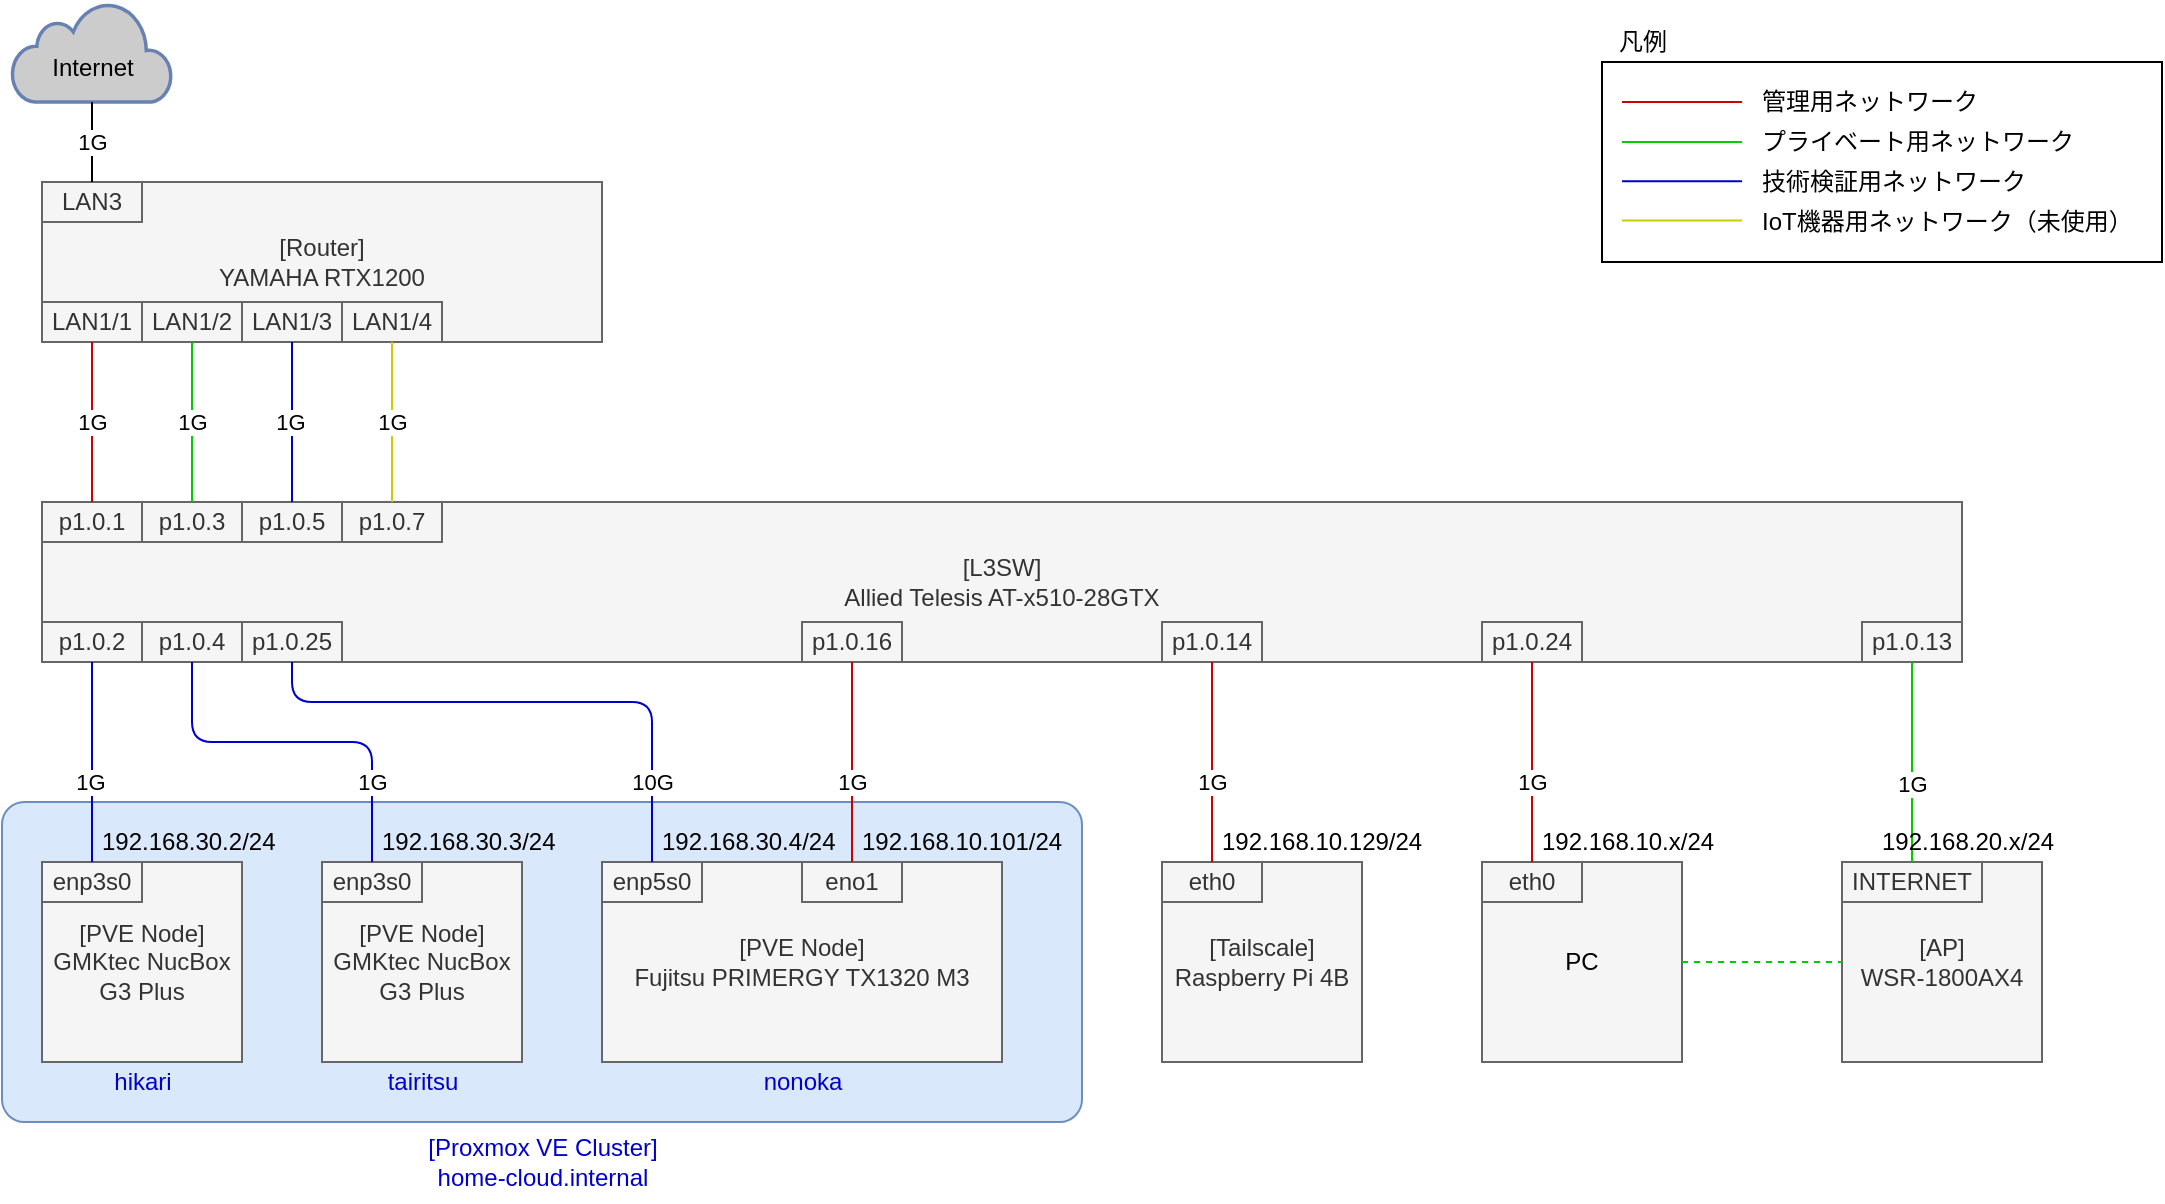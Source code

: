 <mxfile version="28.0.7">
  <diagram name="ページ1" id="17A2yWaMzYBlOyZ701k8">
    <mxGraphModel dx="1425" dy="761" grid="1" gridSize="10" guides="1" tooltips="1" connect="1" arrows="1" fold="1" page="1" pageScale="1" pageWidth="1169" pageHeight="827" math="0" shadow="0">
      <root>
        <mxCell id="0" />
        <mxCell id="1" parent="0" />
        <mxCell id="sUC4uqMQHZRGEPLRxTa1-58" value="" style="rounded=1;whiteSpace=wrap;html=1;fillColor=#dae8fc;strokeColor=#6c8ebf;arcSize=7;" vertex="1" parent="1">
          <mxGeometry x="40" y="430" width="540" height="160" as="geometry" />
        </mxCell>
        <mxCell id="sUC4uqMQHZRGEPLRxTa1-1" value="&lt;div&gt;&lt;br&gt;&lt;/div&gt;Internet" style="html=1;outlineConnect=0;fillColor=#CCCCCC;strokeColor=#6881B3;gradientColor=none;gradientDirection=north;strokeWidth=2;shape=mxgraph.networks.cloud;fontColor=#000000;" vertex="1" parent="1">
          <mxGeometry x="45" y="30" width="80" height="50" as="geometry" />
        </mxCell>
        <mxCell id="sUC4uqMQHZRGEPLRxTa1-2" value="&lt;div&gt;[Router]&lt;/div&gt;YAMAHA RTX1200" style="rounded=0;whiteSpace=wrap;html=1;fillColor=#f5f5f5;strokeColor=#666666;fontColor=#333333;" vertex="1" parent="1">
          <mxGeometry x="60" y="120" width="280" height="80" as="geometry" />
        </mxCell>
        <mxCell id="sUC4uqMQHZRGEPLRxTa1-3" value="LAN3" style="rounded=0;whiteSpace=wrap;html=1;fillColor=#f5f5f5;strokeColor=#666666;fontColor=#333333;" vertex="1" parent="1">
          <mxGeometry x="60" y="120" width="50" height="20" as="geometry" />
        </mxCell>
        <mxCell id="sUC4uqMQHZRGEPLRxTa1-5" value="" style="endArrow=none;html=1;rounded=0;entryX=0.5;entryY=1;entryDx=0;entryDy=0;entryPerimeter=0;exitX=0.5;exitY=0;exitDx=0;exitDy=0;" edge="1" parent="1" source="sUC4uqMQHZRGEPLRxTa1-3" target="sUC4uqMQHZRGEPLRxTa1-1">
          <mxGeometry width="50" height="50" relative="1" as="geometry">
            <mxPoint x="190" y="200" as="sourcePoint" />
            <mxPoint x="240" y="150" as="targetPoint" />
          </mxGeometry>
        </mxCell>
        <mxCell id="sUC4uqMQHZRGEPLRxTa1-89" value="1G" style="edgeLabel;html=1;align=center;verticalAlign=middle;resizable=0;points=[];" vertex="1" connectable="0" parent="sUC4uqMQHZRGEPLRxTa1-5">
          <mxGeometry x="0.036" relative="1" as="geometry">
            <mxPoint as="offset" />
          </mxGeometry>
        </mxCell>
        <mxCell id="sUC4uqMQHZRGEPLRxTa1-6" value="&lt;div&gt;[L3SW]&lt;/div&gt;Allied Telesis AT-x510-28GTX" style="rounded=0;whiteSpace=wrap;html=1;fillColor=#f5f5f5;strokeColor=#666666;fontColor=#333333;" vertex="1" parent="1">
          <mxGeometry x="60" y="280" width="960" height="80" as="geometry" />
        </mxCell>
        <mxCell id="sUC4uqMQHZRGEPLRxTa1-7" value="LAN1/1" style="rounded=0;whiteSpace=wrap;html=1;fillColor=#f5f5f5;strokeColor=#666666;fontColor=#333333;" vertex="1" parent="1">
          <mxGeometry x="60" y="180" width="50" height="20" as="geometry" />
        </mxCell>
        <mxCell id="sUC4uqMQHZRGEPLRxTa1-8" value="LAN1/2" style="rounded=0;whiteSpace=wrap;html=1;fillColor=#f5f5f5;strokeColor=#666666;fontColor=#333333;" vertex="1" parent="1">
          <mxGeometry x="110" y="180" width="50" height="20" as="geometry" />
        </mxCell>
        <mxCell id="sUC4uqMQHZRGEPLRxTa1-9" value="LAN1/3" style="rounded=0;whiteSpace=wrap;html=1;fillColor=#f5f5f5;strokeColor=#666666;fontColor=#333333;" vertex="1" parent="1">
          <mxGeometry x="160" y="180" width="50" height="20" as="geometry" />
        </mxCell>
        <mxCell id="sUC4uqMQHZRGEPLRxTa1-10" value="LAN1/4" style="rounded=0;whiteSpace=wrap;html=1;fillColor=#f5f5f5;strokeColor=#666666;fontColor=#333333;" vertex="1" parent="1">
          <mxGeometry x="210" y="180" width="50" height="20" as="geometry" />
        </mxCell>
        <mxCell id="sUC4uqMQHZRGEPLRxTa1-11" value="p1.0.1" style="rounded=0;whiteSpace=wrap;html=1;fillColor=#f5f5f5;strokeColor=#666666;fontColor=#333333;" vertex="1" parent="1">
          <mxGeometry x="60" y="280" width="50" height="20" as="geometry" />
        </mxCell>
        <mxCell id="sUC4uqMQHZRGEPLRxTa1-12" value="p1.0.3" style="rounded=0;whiteSpace=wrap;html=1;fillColor=#f5f5f5;strokeColor=#666666;fontColor=#333333;" vertex="1" parent="1">
          <mxGeometry x="110" y="280" width="50" height="20" as="geometry" />
        </mxCell>
        <mxCell id="sUC4uqMQHZRGEPLRxTa1-13" value="p1.0.5" style="rounded=0;whiteSpace=wrap;html=1;fillColor=#f5f5f5;strokeColor=#666666;fontColor=#333333;" vertex="1" parent="1">
          <mxGeometry x="160" y="280" width="50" height="20" as="geometry" />
        </mxCell>
        <mxCell id="sUC4uqMQHZRGEPLRxTa1-14" value="p1.0.7" style="rounded=0;whiteSpace=wrap;html=1;fillColor=#f5f5f5;strokeColor=#666666;fontColor=#333333;" vertex="1" parent="1">
          <mxGeometry x="210" y="280" width="50" height="20" as="geometry" />
        </mxCell>
        <mxCell id="sUC4uqMQHZRGEPLRxTa1-15" value="" style="endArrow=none;html=1;rounded=0;entryX=0.5;entryY=1;entryDx=0;entryDy=0;exitX=0.5;exitY=0;exitDx=0;exitDy=0;strokeColor=#CC0000;" edge="1" parent="1" source="sUC4uqMQHZRGEPLRxTa1-11" target="sUC4uqMQHZRGEPLRxTa1-7">
          <mxGeometry width="50" height="50" relative="1" as="geometry">
            <mxPoint x="220" y="250" as="sourcePoint" />
            <mxPoint x="270" y="200" as="targetPoint" />
          </mxGeometry>
        </mxCell>
        <mxCell id="sUC4uqMQHZRGEPLRxTa1-78" value="1G" style="edgeLabel;html=1;align=center;verticalAlign=middle;resizable=0;points=[];" vertex="1" connectable="0" parent="sUC4uqMQHZRGEPLRxTa1-15">
          <mxGeometry x="0.001" relative="1" as="geometry">
            <mxPoint as="offset" />
          </mxGeometry>
        </mxCell>
        <mxCell id="sUC4uqMQHZRGEPLRxTa1-16" value="" style="endArrow=none;html=1;rounded=0;entryX=0.5;entryY=1;entryDx=0;entryDy=0;exitX=0.5;exitY=0;exitDx=0;exitDy=0;strokeColor=#00CC00;" edge="1" parent="1" source="sUC4uqMQHZRGEPLRxTa1-12" target="sUC4uqMQHZRGEPLRxTa1-8">
          <mxGeometry width="50" height="50" relative="1" as="geometry">
            <mxPoint x="220" y="250" as="sourcePoint" />
            <mxPoint x="270" y="200" as="targetPoint" />
          </mxGeometry>
        </mxCell>
        <mxCell id="sUC4uqMQHZRGEPLRxTa1-79" value="1G" style="edgeLabel;html=1;align=center;verticalAlign=middle;resizable=0;points=[];" vertex="1" connectable="0" parent="sUC4uqMQHZRGEPLRxTa1-16">
          <mxGeometry x="0.006" relative="1" as="geometry">
            <mxPoint as="offset" />
          </mxGeometry>
        </mxCell>
        <mxCell id="sUC4uqMQHZRGEPLRxTa1-17" value="" style="endArrow=none;html=1;rounded=0;entryX=0.5;entryY=1;entryDx=0;entryDy=0;exitX=0.5;exitY=0;exitDx=0;exitDy=0;strokeColor=#0000CC;" edge="1" parent="1" source="sUC4uqMQHZRGEPLRxTa1-13" target="sUC4uqMQHZRGEPLRxTa1-9">
          <mxGeometry width="50" height="50" relative="1" as="geometry">
            <mxPoint x="220" y="250" as="sourcePoint" />
            <mxPoint x="270" y="200" as="targetPoint" />
          </mxGeometry>
        </mxCell>
        <mxCell id="sUC4uqMQHZRGEPLRxTa1-80" value="1G" style="edgeLabel;html=1;align=center;verticalAlign=middle;resizable=0;points=[];" vertex="1" connectable="0" parent="sUC4uqMQHZRGEPLRxTa1-17">
          <mxGeometry x="0.006" y="1" relative="1" as="geometry">
            <mxPoint as="offset" />
          </mxGeometry>
        </mxCell>
        <mxCell id="sUC4uqMQHZRGEPLRxTa1-18" value="" style="endArrow=none;html=1;rounded=0;entryX=0.5;entryY=1;entryDx=0;entryDy=0;exitX=0.5;exitY=0;exitDx=0;exitDy=0;strokeColor=#CCCC00;" edge="1" parent="1" source="sUC4uqMQHZRGEPLRxTa1-14" target="sUC4uqMQHZRGEPLRxTa1-10">
          <mxGeometry width="50" height="50" relative="1" as="geometry">
            <mxPoint x="220" y="250" as="sourcePoint" />
            <mxPoint x="270" y="200" as="targetPoint" />
          </mxGeometry>
        </mxCell>
        <mxCell id="sUC4uqMQHZRGEPLRxTa1-81" value="1G" style="edgeLabel;html=1;align=center;verticalAlign=middle;resizable=0;points=[];" vertex="1" connectable="0" parent="sUC4uqMQHZRGEPLRxTa1-18">
          <mxGeometry x="0.001" relative="1" as="geometry">
            <mxPoint as="offset" />
          </mxGeometry>
        </mxCell>
        <mxCell id="sUC4uqMQHZRGEPLRxTa1-20" value="p1.0.14" style="rounded=0;whiteSpace=wrap;html=1;fillColor=#f5f5f5;strokeColor=#666666;fontColor=#333333;" vertex="1" parent="1">
          <mxGeometry x="620" y="340" width="50" height="20" as="geometry" />
        </mxCell>
        <mxCell id="sUC4uqMQHZRGEPLRxTa1-21" value="p1.0.2" style="rounded=0;whiteSpace=wrap;html=1;fillColor=#f5f5f5;strokeColor=#666666;fontColor=#333333;" vertex="1" parent="1">
          <mxGeometry x="60" y="340" width="50" height="20" as="geometry" />
        </mxCell>
        <mxCell id="sUC4uqMQHZRGEPLRxTa1-22" value="p1.0.4" style="rounded=0;whiteSpace=wrap;html=1;fillColor=#f5f5f5;strokeColor=#666666;fontColor=#333333;" vertex="1" parent="1">
          <mxGeometry x="110" y="340" width="50" height="20" as="geometry" />
        </mxCell>
        <mxCell id="sUC4uqMQHZRGEPLRxTa1-24" value="p1.0.13" style="rounded=0;whiteSpace=wrap;html=1;fillColor=#f5f5f5;strokeColor=#666666;fontColor=#333333;" vertex="1" parent="1">
          <mxGeometry x="970" y="340" width="50" height="20" as="geometry" />
        </mxCell>
        <mxCell id="sUC4uqMQHZRGEPLRxTa1-25" value="p1.0.16" style="rounded=0;whiteSpace=wrap;html=1;fillColor=#f5f5f5;strokeColor=#666666;fontColor=#333333;" vertex="1" parent="1">
          <mxGeometry x="440" y="340" width="50" height="20" as="geometry" />
        </mxCell>
        <mxCell id="sUC4uqMQHZRGEPLRxTa1-26" value="p1.0.24" style="rounded=0;whiteSpace=wrap;html=1;fillColor=#f5f5f5;strokeColor=#666666;fontColor=#333333;" vertex="1" parent="1">
          <mxGeometry x="780" y="340" width="50" height="20" as="geometry" />
        </mxCell>
        <mxCell id="sUC4uqMQHZRGEPLRxTa1-27" value="p1.0.25" style="rounded=0;whiteSpace=wrap;html=1;fillColor=#f5f5f5;strokeColor=#666666;fontColor=#333333;" vertex="1" parent="1">
          <mxGeometry x="160" y="340" width="50" height="20" as="geometry" />
        </mxCell>
        <mxCell id="sUC4uqMQHZRGEPLRxTa1-28" value="[PVE Node]&lt;div&gt;GMKtec NucBox&lt;/div&gt;&lt;div&gt;G3 Plus&lt;/div&gt;" style="rounded=0;whiteSpace=wrap;html=1;fillColor=#f5f5f5;strokeColor=#666666;fontColor=#333333;align=center;" vertex="1" parent="1">
          <mxGeometry x="60" y="460" width="100" height="100" as="geometry" />
        </mxCell>
        <mxCell id="sUC4uqMQHZRGEPLRxTa1-29" value="enp3s0" style="rounded=0;whiteSpace=wrap;html=1;fillColor=#f5f5f5;strokeColor=#666666;fontColor=#333333;" vertex="1" parent="1">
          <mxGeometry x="60" y="460" width="50" height="20" as="geometry" />
        </mxCell>
        <mxCell id="sUC4uqMQHZRGEPLRxTa1-30" value="[PVE Node]&lt;div&gt;GMKtec NucBox&lt;/div&gt;&lt;div&gt;G3 Plus&lt;/div&gt;" style="rounded=0;whiteSpace=wrap;html=1;fillColor=#f5f5f5;strokeColor=#666666;fontColor=#333333;align=center;" vertex="1" parent="1">
          <mxGeometry x="200" y="460" width="100" height="100" as="geometry" />
        </mxCell>
        <mxCell id="sUC4uqMQHZRGEPLRxTa1-31" value="enp3s0" style="rounded=0;whiteSpace=wrap;html=1;fillColor=#f5f5f5;strokeColor=#666666;fontColor=#333333;" vertex="1" parent="1">
          <mxGeometry x="200" y="460" width="50" height="20" as="geometry" />
        </mxCell>
        <mxCell id="sUC4uqMQHZRGEPLRxTa1-32" value="[PVE Node]&lt;div&gt;Fujitsu PRIMERGY TX1320 M3&lt;/div&gt;" style="rounded=0;whiteSpace=wrap;html=1;fillColor=#f5f5f5;strokeColor=#666666;fontColor=#333333;" vertex="1" parent="1">
          <mxGeometry x="340" y="460" width="200" height="100" as="geometry" />
        </mxCell>
        <mxCell id="sUC4uqMQHZRGEPLRxTa1-33" value="enp5s0" style="rounded=0;whiteSpace=wrap;html=1;fillColor=#f5f5f5;strokeColor=#666666;fontColor=#333333;" vertex="1" parent="1">
          <mxGeometry x="340" y="460" width="50" height="20" as="geometry" />
        </mxCell>
        <mxCell id="sUC4uqMQHZRGEPLRxTa1-34" value="" style="endArrow=none;html=1;rounded=0;entryX=0.5;entryY=1;entryDx=0;entryDy=0;exitX=0.5;exitY=0;exitDx=0;exitDy=0;strokeColor=#0000CC;" edge="1" parent="1" source="sUC4uqMQHZRGEPLRxTa1-29" target="sUC4uqMQHZRGEPLRxTa1-21">
          <mxGeometry width="50" height="50" relative="1" as="geometry">
            <mxPoint x="300" y="410" as="sourcePoint" />
            <mxPoint x="350" y="360" as="targetPoint" />
          </mxGeometry>
        </mxCell>
        <mxCell id="sUC4uqMQHZRGEPLRxTa1-84" value="1G" style="edgeLabel;html=1;align=center;verticalAlign=middle;resizable=0;points=[];" vertex="1" connectable="0" parent="sUC4uqMQHZRGEPLRxTa1-34">
          <mxGeometry x="-0.191" y="1" relative="1" as="geometry">
            <mxPoint as="offset" />
          </mxGeometry>
        </mxCell>
        <mxCell id="sUC4uqMQHZRGEPLRxTa1-35" value="" style="endArrow=none;html=1;rounded=1;entryX=0.5;entryY=1;entryDx=0;entryDy=0;exitX=0.5;exitY=0;exitDx=0;exitDy=0;edgeStyle=orthogonalEdgeStyle;curved=0;strokeColor=#0000CC;" edge="1" parent="1" source="sUC4uqMQHZRGEPLRxTa1-31" target="sUC4uqMQHZRGEPLRxTa1-22">
          <mxGeometry width="50" height="50" relative="1" as="geometry">
            <mxPoint x="300" y="410" as="sourcePoint" />
            <mxPoint x="350" y="360" as="targetPoint" />
            <Array as="points">
              <mxPoint x="225" y="400" />
              <mxPoint x="135" y="400" />
            </Array>
          </mxGeometry>
        </mxCell>
        <mxCell id="sUC4uqMQHZRGEPLRxTa1-83" value="1G" style="edgeLabel;html=1;align=center;verticalAlign=middle;resizable=0;points=[];" vertex="1" connectable="0" parent="sUC4uqMQHZRGEPLRxTa1-35">
          <mxGeometry x="-0.58" relative="1" as="geometry">
            <mxPoint as="offset" />
          </mxGeometry>
        </mxCell>
        <mxCell id="sUC4uqMQHZRGEPLRxTa1-36" value="" style="endArrow=none;html=1;rounded=1;entryX=0.5;entryY=1;entryDx=0;entryDy=0;exitX=0.5;exitY=0;exitDx=0;exitDy=0;edgeStyle=orthogonalEdgeStyle;curved=0;strokeColor=#0000CC;" edge="1" parent="1" source="sUC4uqMQHZRGEPLRxTa1-33" target="sUC4uqMQHZRGEPLRxTa1-27">
          <mxGeometry width="50" height="50" relative="1" as="geometry">
            <mxPoint x="300" y="410" as="sourcePoint" />
            <mxPoint x="350" y="360" as="targetPoint" />
            <Array as="points">
              <mxPoint x="365" y="380" />
              <mxPoint x="185" y="380" />
            </Array>
          </mxGeometry>
        </mxCell>
        <mxCell id="sUC4uqMQHZRGEPLRxTa1-82" value="10G" style="edgeLabel;html=1;align=center;verticalAlign=middle;resizable=0;points=[];" vertex="1" connectable="0" parent="sUC4uqMQHZRGEPLRxTa1-36">
          <mxGeometry x="-0.711" relative="1" as="geometry">
            <mxPoint as="offset" />
          </mxGeometry>
        </mxCell>
        <mxCell id="sUC4uqMQHZRGEPLRxTa1-38" value="[AP]&lt;br&gt;&lt;div&gt;WSR-1800AX4&lt;/div&gt;" style="rounded=0;whiteSpace=wrap;html=1;fillColor=#f5f5f5;strokeColor=#666666;fontColor=#333333;" vertex="1" parent="1">
          <mxGeometry x="960" y="460" width="100" height="100" as="geometry" />
        </mxCell>
        <mxCell id="sUC4uqMQHZRGEPLRxTa1-39" value="INTERNET" style="rounded=0;whiteSpace=wrap;html=1;fillColor=#f5f5f5;strokeColor=#666666;fontColor=#333333;" vertex="1" parent="1">
          <mxGeometry x="960" y="460" width="70" height="20" as="geometry" />
        </mxCell>
        <mxCell id="sUC4uqMQHZRGEPLRxTa1-40" value="" style="endArrow=none;html=1;rounded=0;entryX=0.5;entryY=1;entryDx=0;entryDy=0;exitX=0.5;exitY=0;exitDx=0;exitDy=0;curved=0;strokeColor=#00CC00;" edge="1" parent="1" source="sUC4uqMQHZRGEPLRxTa1-39" target="sUC4uqMQHZRGEPLRxTa1-24">
          <mxGeometry width="50" height="50" relative="1" as="geometry">
            <mxPoint x="610" y="390" as="sourcePoint" />
            <mxPoint x="660" y="340" as="targetPoint" />
          </mxGeometry>
        </mxCell>
        <mxCell id="sUC4uqMQHZRGEPLRxTa1-88" value="1G" style="edgeLabel;html=1;align=center;verticalAlign=middle;resizable=0;points=[];" vertex="1" connectable="0" parent="sUC4uqMQHZRGEPLRxTa1-40">
          <mxGeometry x="-0.208" relative="1" as="geometry">
            <mxPoint as="offset" />
          </mxGeometry>
        </mxCell>
        <mxCell id="sUC4uqMQHZRGEPLRxTa1-42" value="eno1" style="rounded=0;whiteSpace=wrap;html=1;fillColor=#f5f5f5;strokeColor=#666666;fontColor=#333333;" vertex="1" parent="1">
          <mxGeometry x="440" y="460" width="50" height="20" as="geometry" />
        </mxCell>
        <mxCell id="sUC4uqMQHZRGEPLRxTa1-43" value="" style="endArrow=none;html=1;rounded=0;entryX=0.5;entryY=1;entryDx=0;entryDy=0;exitX=0.5;exitY=0;exitDx=0;exitDy=0;curved=0;strokeColor=#CC0000;" edge="1" parent="1" source="sUC4uqMQHZRGEPLRxTa1-42" target="sUC4uqMQHZRGEPLRxTa1-25">
          <mxGeometry width="50" height="50" relative="1" as="geometry">
            <mxPoint x="430" y="560" as="sourcePoint" />
            <mxPoint x="480" y="510" as="targetPoint" />
          </mxGeometry>
        </mxCell>
        <mxCell id="sUC4uqMQHZRGEPLRxTa1-85" value="1G" style="edgeLabel;html=1;align=center;verticalAlign=middle;resizable=0;points=[];" vertex="1" connectable="0" parent="sUC4uqMQHZRGEPLRxTa1-43">
          <mxGeometry x="-0.202" relative="1" as="geometry">
            <mxPoint as="offset" />
          </mxGeometry>
        </mxCell>
        <mxCell id="sUC4uqMQHZRGEPLRxTa1-44" value="&lt;div&gt;[Tailscale]&lt;/div&gt;Raspberry Pi 4B" style="rounded=0;whiteSpace=wrap;html=1;fillColor=#f5f5f5;strokeColor=#666666;fontColor=#333333;" vertex="1" parent="1">
          <mxGeometry x="620" y="460" width="100" height="100" as="geometry" />
        </mxCell>
        <mxCell id="sUC4uqMQHZRGEPLRxTa1-45" value="eth0" style="rounded=0;whiteSpace=wrap;html=1;fillColor=#f5f5f5;strokeColor=#666666;fontColor=#333333;" vertex="1" parent="1">
          <mxGeometry x="620" y="460" width="50" height="20" as="geometry" />
        </mxCell>
        <mxCell id="sUC4uqMQHZRGEPLRxTa1-46" value="192.168.30.2/24" style="text;html=1;align=left;verticalAlign=middle;resizable=0;points=[];autosize=1;strokeColor=none;fillColor=none;spacing=0;" vertex="1" parent="1">
          <mxGeometry x="90" y="440" width="110" height="20" as="geometry" />
        </mxCell>
        <mxCell id="sUC4uqMQHZRGEPLRxTa1-47" value="192.168.30.3/24" style="text;html=1;align=left;verticalAlign=middle;resizable=0;points=[];autosize=1;strokeColor=none;fillColor=none;spacing=0;" vertex="1" parent="1">
          <mxGeometry x="230" y="440" width="110" height="20" as="geometry" />
        </mxCell>
        <mxCell id="sUC4uqMQHZRGEPLRxTa1-48" value="192.168.30.4/24" style="text;html=1;align=left;verticalAlign=middle;resizable=0;points=[];autosize=1;strokeColor=none;fillColor=none;spacing=0;" vertex="1" parent="1">
          <mxGeometry x="370" y="440" width="110" height="20" as="geometry" />
        </mxCell>
        <mxCell id="sUC4uqMQHZRGEPLRxTa1-49" value="192.168.10.101/24" style="text;html=1;align=left;verticalAlign=middle;resizable=0;points=[];autosize=1;strokeColor=none;fillColor=none;spacing=0;" vertex="1" parent="1">
          <mxGeometry x="470" y="440" width="120" height="20" as="geometry" />
        </mxCell>
        <mxCell id="sUC4uqMQHZRGEPLRxTa1-50" value="" style="endArrow=none;html=1;rounded=0;entryX=0.5;entryY=1;entryDx=0;entryDy=0;exitX=0.5;exitY=0;exitDx=0;exitDy=0;strokeColor=#CC0000;" edge="1" parent="1" source="sUC4uqMQHZRGEPLRxTa1-45" target="sUC4uqMQHZRGEPLRxTa1-20">
          <mxGeometry width="50" height="50" relative="1" as="geometry">
            <mxPoint x="430" y="440" as="sourcePoint" />
            <mxPoint x="480" y="390" as="targetPoint" />
          </mxGeometry>
        </mxCell>
        <mxCell id="sUC4uqMQHZRGEPLRxTa1-86" value="1G" style="edgeLabel;html=1;align=center;verticalAlign=middle;resizable=0;points=[];" vertex="1" connectable="0" parent="sUC4uqMQHZRGEPLRxTa1-50">
          <mxGeometry x="-0.191" relative="1" as="geometry">
            <mxPoint as="offset" />
          </mxGeometry>
        </mxCell>
        <mxCell id="sUC4uqMQHZRGEPLRxTa1-51" value="192.168.10.129/24" style="text;html=1;align=left;verticalAlign=middle;resizable=0;points=[];autosize=1;strokeColor=none;fillColor=none;spacing=0;" vertex="1" parent="1">
          <mxGeometry x="650" y="440" width="120" height="20" as="geometry" />
        </mxCell>
        <mxCell id="sUC4uqMQHZRGEPLRxTa1-52" value="&lt;font color=&quot;#000000&quot;&gt;PC&lt;/font&gt;" style="rounded=0;whiteSpace=wrap;html=1;fillColor=#f5f5f5;strokeColor=#666666;fontColor=#333333;" vertex="1" parent="1">
          <mxGeometry x="780" y="460" width="100" height="100" as="geometry" />
        </mxCell>
        <mxCell id="sUC4uqMQHZRGEPLRxTa1-53" value="eth0" style="rounded=0;whiteSpace=wrap;html=1;fillColor=#f5f5f5;strokeColor=#666666;fontColor=#333333;" vertex="1" parent="1">
          <mxGeometry x="780" y="460" width="50" height="20" as="geometry" />
        </mxCell>
        <mxCell id="sUC4uqMQHZRGEPLRxTa1-54" value="" style="endArrow=none;html=1;rounded=0;entryX=0.5;entryY=1;entryDx=0;entryDy=0;exitX=0.5;exitY=0;exitDx=0;exitDy=0;strokeColor=#CC0000;" edge="1" parent="1" source="sUC4uqMQHZRGEPLRxTa1-53" target="sUC4uqMQHZRGEPLRxTa1-26">
          <mxGeometry width="50" height="50" relative="1" as="geometry">
            <mxPoint x="600" y="390" as="sourcePoint" />
            <mxPoint x="650" y="340" as="targetPoint" />
          </mxGeometry>
        </mxCell>
        <mxCell id="sUC4uqMQHZRGEPLRxTa1-87" value="1G" style="edgeLabel;html=1;align=center;verticalAlign=middle;resizable=0;points=[];" vertex="1" connectable="0" parent="sUC4uqMQHZRGEPLRxTa1-54">
          <mxGeometry x="-0.197" relative="1" as="geometry">
            <mxPoint as="offset" />
          </mxGeometry>
        </mxCell>
        <mxCell id="sUC4uqMQHZRGEPLRxTa1-55" value="192.168.20.x/24" style="text;html=1;align=left;verticalAlign=middle;resizable=0;points=[];autosize=1;strokeColor=none;fillColor=none;spacing=0;" vertex="1" parent="1">
          <mxGeometry x="980" y="440" width="110" height="20" as="geometry" />
        </mxCell>
        <mxCell id="sUC4uqMQHZRGEPLRxTa1-56" value="192.168.10.x/24" style="text;html=1;align=left;verticalAlign=middle;resizable=0;points=[];autosize=1;strokeColor=none;fillColor=none;spacing=0;" vertex="1" parent="1">
          <mxGeometry x="810" y="440" width="110" height="20" as="geometry" />
        </mxCell>
        <mxCell id="sUC4uqMQHZRGEPLRxTa1-60" value="hikari" style="text;html=1;align=center;verticalAlign=middle;resizable=0;points=[];autosize=1;strokeColor=none;fillColor=none;spacing=0;fontColor=#0000CC;" vertex="1" parent="1">
          <mxGeometry x="85" y="560" width="50" height="20" as="geometry" />
        </mxCell>
        <mxCell id="sUC4uqMQHZRGEPLRxTa1-61" value="tairitsu" style="text;html=1;align=center;verticalAlign=middle;resizable=0;points=[];autosize=1;strokeColor=none;fillColor=none;spacing=0;fontColor=#0000CC;" vertex="1" parent="1">
          <mxGeometry x="225" y="560" width="50" height="20" as="geometry" />
        </mxCell>
        <mxCell id="sUC4uqMQHZRGEPLRxTa1-62" value="nonoka" style="text;html=1;align=center;verticalAlign=middle;resizable=0;points=[];autosize=1;strokeColor=none;fillColor=none;spacing=0;fontColor=#0000CC;" vertex="1" parent="1">
          <mxGeometry x="410" y="560" width="60" height="20" as="geometry" />
        </mxCell>
        <mxCell id="sUC4uqMQHZRGEPLRxTa1-63" value="[Proxmox VE Cluster]&lt;div&gt;home-cloud.internal&lt;/div&gt;" style="text;html=1;align=center;verticalAlign=middle;resizable=0;points=[];autosize=1;strokeColor=none;fillColor=none;spacing=0;fontColor=#0000CC;" vertex="1" parent="1">
          <mxGeometry x="245" y="590" width="130" height="40" as="geometry" />
        </mxCell>
        <mxCell id="sUC4uqMQHZRGEPLRxTa1-64" value="" style="rounded=0;whiteSpace=wrap;html=1;" vertex="1" parent="1">
          <mxGeometry x="840" y="60" width="280" height="100" as="geometry" />
        </mxCell>
        <mxCell id="sUC4uqMQHZRGEPLRxTa1-65" value="" style="endArrow=none;html=1;rounded=0;strokeColor=#CC0000;" edge="1" parent="1">
          <mxGeometry width="50" height="50" relative="1" as="geometry">
            <mxPoint x="850" y="80" as="sourcePoint" />
            <mxPoint x="910" y="80" as="targetPoint" />
          </mxGeometry>
        </mxCell>
        <mxCell id="sUC4uqMQHZRGEPLRxTa1-67" value="" style="endArrow=none;html=1;rounded=0;strokeColor=#00CC00;" edge="1" parent="1">
          <mxGeometry width="50" height="50" relative="1" as="geometry">
            <mxPoint x="850" y="100" as="sourcePoint" />
            <mxPoint x="910" y="100" as="targetPoint" />
          </mxGeometry>
        </mxCell>
        <mxCell id="sUC4uqMQHZRGEPLRxTa1-69" value="" style="endArrow=none;html=1;rounded=0;strokeColor=#0000CC;" edge="1" parent="1">
          <mxGeometry width="50" height="50" relative="1" as="geometry">
            <mxPoint x="850" y="119.66" as="sourcePoint" />
            <mxPoint x="910" y="119.66" as="targetPoint" />
          </mxGeometry>
        </mxCell>
        <mxCell id="sUC4uqMQHZRGEPLRxTa1-70" value="" style="endArrow=none;html=1;rounded=0;strokeColor=#CCCC00;" edge="1" parent="1">
          <mxGeometry width="50" height="50" relative="1" as="geometry">
            <mxPoint x="850" y="139.31" as="sourcePoint" />
            <mxPoint x="910" y="139.31" as="targetPoint" />
          </mxGeometry>
        </mxCell>
        <mxCell id="sUC4uqMQHZRGEPLRxTa1-71" value="管理用ネットワーク" style="text;html=1;align=left;verticalAlign=middle;resizable=0;points=[];autosize=1;strokeColor=none;fillColor=none;spacing=0;" vertex="1" parent="1">
          <mxGeometry x="920" y="70" width="120" height="20" as="geometry" />
        </mxCell>
        <mxCell id="sUC4uqMQHZRGEPLRxTa1-72" value="プライベート用ネットワーク" style="text;html=1;align=left;verticalAlign=middle;resizable=0;points=[];autosize=1;strokeColor=none;fillColor=none;spacing=0;" vertex="1" parent="1">
          <mxGeometry x="920" y="90" width="160" height="20" as="geometry" />
        </mxCell>
        <mxCell id="sUC4uqMQHZRGEPLRxTa1-73" value="技術検証用ネットワーク" style="text;html=1;align=left;verticalAlign=middle;resizable=0;points=[];autosize=1;strokeColor=none;fillColor=none;spacing=0;" vertex="1" parent="1">
          <mxGeometry x="920" y="110" width="140" height="20" as="geometry" />
        </mxCell>
        <mxCell id="sUC4uqMQHZRGEPLRxTa1-74" value="IoT機器用ネットワーク（未使用）" style="text;html=1;align=left;verticalAlign=middle;resizable=0;points=[];autosize=1;strokeColor=none;fillColor=none;spacing=0;" vertex="1" parent="1">
          <mxGeometry x="920" y="130" width="190" height="20" as="geometry" />
        </mxCell>
        <mxCell id="sUC4uqMQHZRGEPLRxTa1-75" value="凡例" style="text;html=1;align=center;verticalAlign=middle;resizable=0;points=[];autosize=1;strokeColor=none;fillColor=none;spacing=0;" vertex="1" parent="1">
          <mxGeometry x="840" y="40" width="40" height="20" as="geometry" />
        </mxCell>
        <mxCell id="sUC4uqMQHZRGEPLRxTa1-76" value="" style="endArrow=none;html=1;rounded=0;exitX=1;exitY=0.5;exitDx=0;exitDy=0;entryX=0;entryY=0.5;entryDx=0;entryDy=0;strokeColor=#00CC00;dashed=1;" edge="1" parent="1" source="sUC4uqMQHZRGEPLRxTa1-52" target="sUC4uqMQHZRGEPLRxTa1-38">
          <mxGeometry width="50" height="50" relative="1" as="geometry">
            <mxPoint x="910" y="510" as="sourcePoint" />
            <mxPoint x="940" y="510" as="targetPoint" />
          </mxGeometry>
        </mxCell>
      </root>
    </mxGraphModel>
  </diagram>
</mxfile>
